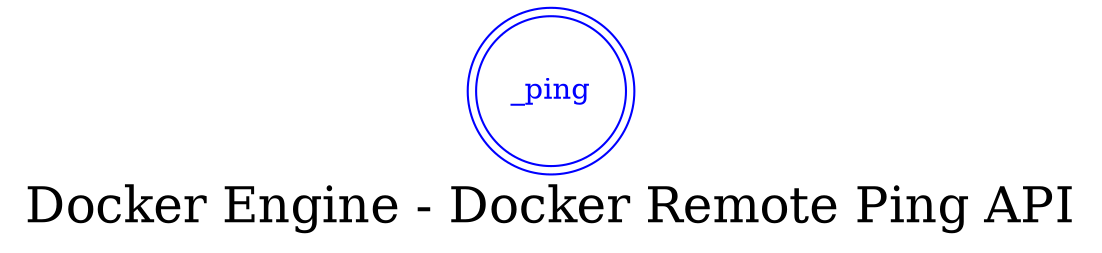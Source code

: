 digraph LexiconGraph {
graph[label="Docker Engine - Docker Remote Ping API", fontsize=24]
splines=true
"_ping" [color=blue, fontcolor=blue, shape=doublecircle]
}
